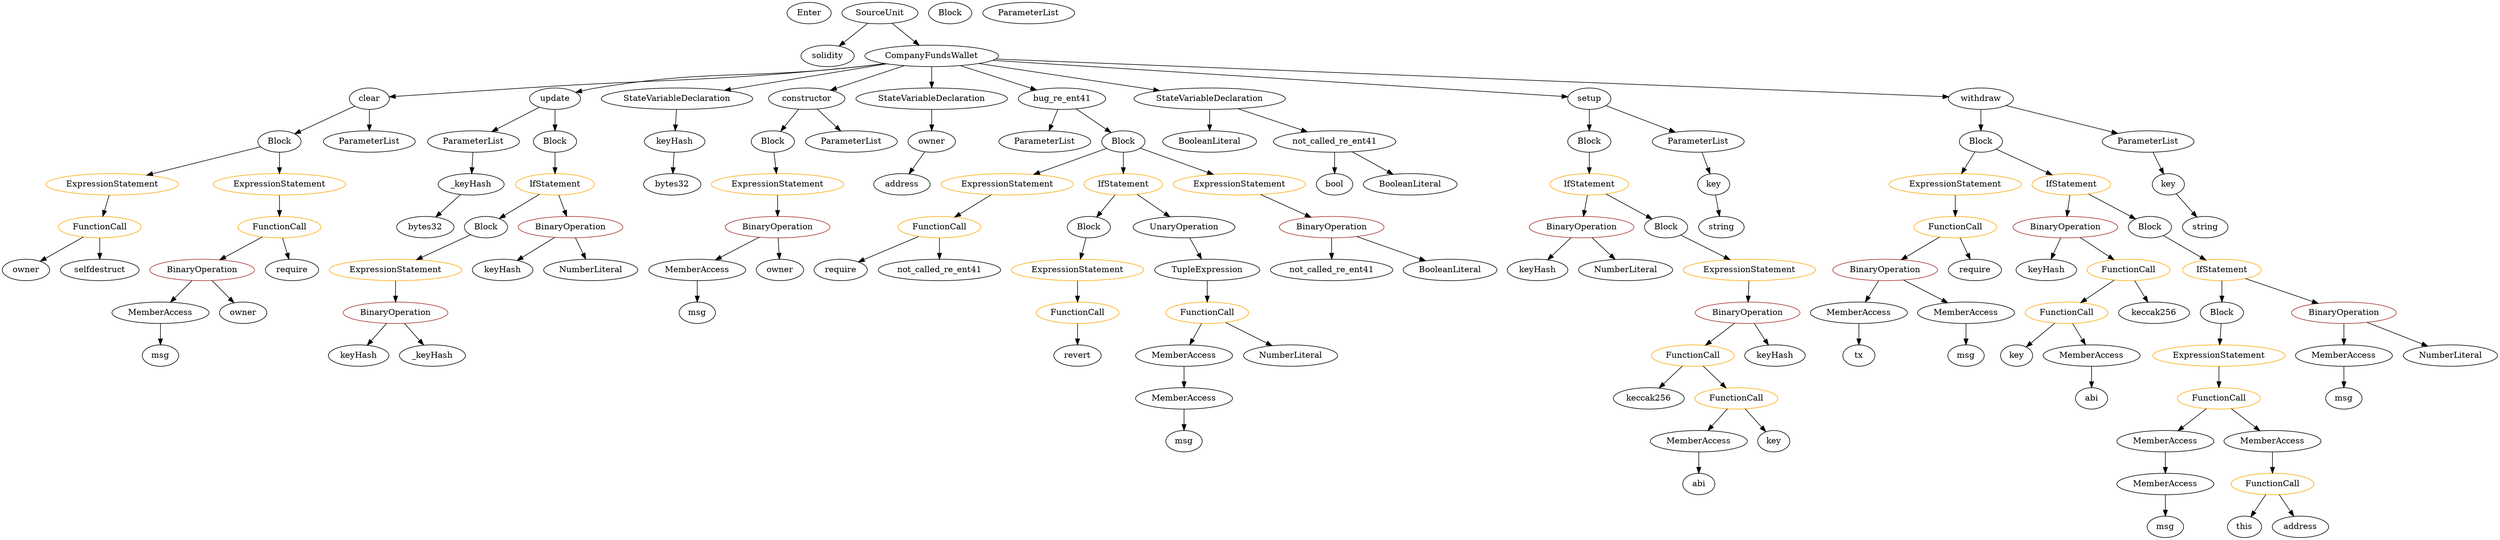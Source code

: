 strict digraph {
	graph [bb="0,0,3530.1,900"];
	node [label="\N"];
	Enter	[height=0.5,
		pos="1131.6,882",
		width=0.83628];
	ElementaryTypeName_string_1	[color=black,
		height=0.5,
		label=string,
		pos="2432.6,522",
		width=0.864];
	Identifier_keyHash_4	[color=black,
		height=0.5,
		label=keyHash,
		pos="496.6,306",
		width=1.1828];
	BinaryOperation_Unnamed_9	[color=brown,
		height=0.5,
		label=BinaryOperation,
		pos="1873.6,522",
		width=1.9867];
	Identifier_not_called_re_ent41_1	[color=black,
		height=0.5,
		label=not_called_re_ent41,
		pos="1873.6,450",
		width=2.3887];
	BinaryOperation_Unnamed_9 -> Identifier_not_called_re_ent41_1	[pos="e,1873.6,468.1 1873.6,503.7 1873.6,496.41 1873.6,487.73 1873.6,479.54"];
	BooleanLiteral_Unnamed_2	[color=black,
		height=0.5,
		label=BooleanLiteral,
		pos="2041.6,450",
		width=1.7788];
	BinaryOperation_Unnamed_9 -> BooleanLiteral_Unnamed_2	[pos="e,2006.8,465.51 1909.6,505.98 1935,495.41 1969.1,481.19 1996.3,469.86"];
	SourceUnit_Unnamed	[color=black,
		height=0.5,
		label=SourceUnit,
		pos="1232.6,882",
		width=1.46];
	PragmaDirective_solidity	[color=black,
		height=0.5,
		label=solidity,
		pos="1157.6,810",
		width=1.0442];
	SourceUnit_Unnamed -> PragmaDirective_solidity	[pos="e,1174.1,826.43 1215.2,864.76 1205.4,855.65 1193.1,844.13 1182.3,834.09"];
	ContractDefinition_CompanyFundsWallet	[color=black,
		height=0.5,
		label=CompanyFundsWallet,
		pos="1307.6,810",
		width=2.6105];
	SourceUnit_Unnamed -> ContractDefinition_CompanyFundsWallet	[pos="e,1289.3,828.12 1250,864.76 1259.2,856.18 1270.7,845.46 1281,835.86"];
	BinaryOperation_Unnamed_1	[color=brown,
		height=0.5,
		label=BinaryOperation,
		pos="2657.6,450",
		width=1.9867];
	MemberAccess_Unnamed_2	[color=black,
		height=0.5,
		label=MemberAccess,
		pos="2614.6,378",
		width=1.9174];
	BinaryOperation_Unnamed_1 -> MemberAccess_Unnamed_2	[pos="e,2625.2,396.28 2647.2,432.05 2642.4,424.26 2636.6,414.82 2631.2,406.08"];
	MemberAccess_Unnamed_1	[color=black,
		height=0.5,
		label=MemberAccess,
		pos="2770.6,378",
		width=1.9174];
	BinaryOperation_Unnamed_1 -> MemberAccess_Unnamed_1	[pos="e,2744.8,394.98 2683.5,432.94 2698.9,423.43 2718.6,411.24 2735.3,400.86"];
	FunctionDefinition_clear	[color=black,
		height=0.5,
		label=clear,
		pos="530.6,738",
		width=0.78084];
	Block_Unnamed_8	[color=black,
		height=0.5,
		label=Block,
		pos="389.6,666",
		width=0.90558];
	FunctionDefinition_clear -> Block_Unnamed_8	[pos="e,412.99,678.61 508.88,726.22 485.96,714.84 449.56,696.77 423,683.58"];
	ParameterList_Unnamed_4	[color=black,
		height=0.5,
		label=ParameterList,
		pos="530.6,666",
		width=1.7095];
	FunctionDefinition_clear -> ParameterList_Unnamed_4	[pos="e,530.6,684.1 530.6,719.7 530.6,712.41 530.6,703.73 530.6,695.54"];
	Identifier_key	[color=black,
		height=0.5,
		label=key,
		pos="2847.6,306",
		width=0.75];
	Block_Unnamed_7	[color=black,
		height=0.5,
		label=Block,
		pos="689.6,522",
		width=0.90558];
	ExpressionStatement_Unnamed_4	[color=orange,
		height=0.5,
		label=ExpressionStatement,
		pos="550.6,450",
		width=2.458];
	Block_Unnamed_7 -> ExpressionStatement_Unnamed_4	[pos="e,582.65,467.14 666.02,509.13 646.05,499.07 616.92,484.4 592.92,472.31"];
	BinaryOperation_Unnamed_7	[color=brown,
		height=0.5,
		label=BinaryOperation,
		pos="550.6,378",
		width=1.9867];
	ExpressionStatement_Unnamed_4 -> BinaryOperation_Unnamed_7	[pos="e,550.6,396.1 550.6,431.7 550.6,424.41 550.6,415.73 550.6,407.54"];
	BinaryOperation_Unnamed	[color=brown,
		height=0.5,
		label=BinaryOperation,
		pos="1094.6,522",
		width=1.9867];
	MemberAccess_Unnamed	[color=black,
		height=0.5,
		label=MemberAccess,
		pos="974.6,450",
		width=1.9174];
	BinaryOperation_Unnamed -> MemberAccess_Unnamed	[pos="e,1002,466.98 1067.1,504.94 1050.6,495.34 1029.5,483.01 1011.6,472.56"];
	Identifier_owner	[color=black,
		height=0.5,
		label=owner,
		pos="1095.6,450",
		width=0.93331];
	BinaryOperation_Unnamed -> Identifier_owner	[pos="e,1095.4,468.1 1094.8,503.7 1095,496.41 1095.1,487.73 1095.2,479.54"];
	BinaryOperation_Unnamed_2	[color=brown,
		height=0.5,
		label=BinaryOperation,
		pos="2913.6,522",
		width=1.9867];
	Identifier_keyHash	[color=black,
		height=0.5,
		label=keyHash,
		pos="2889.6,450",
		width=1.1828];
	BinaryOperation_Unnamed_2 -> Identifier_keyHash	[pos="e,2895.5,468.1 2907.7,503.7 2905.1,496.24 2902.1,487.32 2899.2,478.97"];
	FunctionCall_Unnamed_1	[color=orange,
		height=0.5,
		label=FunctionCall,
		pos="3008.6,450",
		width=1.6125];
	BinaryOperation_Unnamed_2 -> FunctionCall_Unnamed_1	[pos="e,2986.7,467.15 2935.6,504.76 2948.1,495.58 2963.9,483.94 2977.6,473.84"];
	VariableDeclaration_owner	[color=black,
		height=0.5,
		label=owner,
		pos="1307.6,666",
		width=0.93331];
	ElementaryTypeName_address	[color=black,
		height=0.5,
		label=address,
		pos="1268.6,594",
		width=1.0996];
	VariableDeclaration_owner -> ElementaryTypeName_address	[pos="e,1278,611.96 1298.4,648.41 1294,640.51 1288.6,630.85 1283.6,621.94"];
	FunctionDefinition_update	[color=black,
		height=0.5,
		label=update,
		pos="791.6,738",
		width=0.98875];
	ParameterList_Unnamed_3	[color=black,
		height=0.5,
		label=ParameterList,
		pos="676.6,666",
		width=1.7095];
	FunctionDefinition_update -> ParameterList_Unnamed_3	[pos="e,702.32,682.65 769.43,723.5 753.16,713.6 730.74,699.95 712,688.55"];
	Block_Unnamed_6	[color=black,
		height=0.5,
		label=Block,
		pos="791.6,666",
		width=0.90558];
	FunctionDefinition_update -> Block_Unnamed_6	[pos="e,791.6,684.1 791.6,719.7 791.6,712.41 791.6,703.73 791.6,695.54"];
	Identifier_this	[color=black,
		height=0.5,
		label=this,
		pos="3175.6,18",
		width=0.75];
	ExpressionStatement_Unnamed_7	[color=orange,
		height=0.5,
		label=ExpressionStatement,
		pos="1414.6,594",
		width=2.458];
	FunctionCall_Unnamed_9	[color=orange,
		height=0.5,
		label=FunctionCall,
		pos="1323.6,522",
		width=1.6125];
	ExpressionStatement_Unnamed_7 -> FunctionCall_Unnamed_9	[pos="e,1344.7,539.23 1393,576.41 1381.3,567.37 1366.5,556.03 1353.7,546.13"];
	ExpressionStatement_Unnamed_8	[color=orange,
		height=0.5,
		label=ExpressionStatement,
		pos="1515.6,450",
		width=2.458];
	FunctionCall_Unnamed_11	[color=orange,
		height=0.5,
		label=FunctionCall,
		pos="1515.6,378",
		width=1.6125];
	ExpressionStatement_Unnamed_8 -> FunctionCall_Unnamed_11	[pos="e,1515.6,396.1 1515.6,431.7 1515.6,424.41 1515.6,415.73 1515.6,407.54"];
	MemberAccess_Unnamed_5	[color=black,
		height=0.5,
		label=MemberAccess,
		pos="3061.6,162",
		width=1.9174];
	MemberAccess_Unnamed_6	[color=black,
		height=0.5,
		label=MemberAccess,
		pos="3061.6,90",
		width=1.9174];
	MemberAccess_Unnamed_5 -> MemberAccess_Unnamed_6	[pos="e,3061.6,108.1 3061.6,143.7 3061.6,136.41 3061.6,127.73 3061.6,119.54"];
	Identifier_msg_2	[color=black,
		height=0.5,
		label=msg,
		pos="3315.6,234",
		width=0.75];
	Identifier_revert	[color=black,
		height=0.5,
		label=revert,
		pos="1515.6,306",
		width=0.87786];
	FunctionCall_Unnamed_11 -> Identifier_revert	[pos="e,1515.6,324.1 1515.6,359.7 1515.6,352.41 1515.6,343.73 1515.6,335.54"];
	ExpressionStatement_Unnamed_1	[color=orange,
		height=0.5,
		label=ExpressionStatement,
		pos="2759.6,594",
		width=2.458];
	FunctionCall_Unnamed	[color=orange,
		height=0.5,
		label=FunctionCall,
		pos="2759.6,522",
		width=1.6125];
	ExpressionStatement_Unnamed_1 -> FunctionCall_Unnamed	[pos="e,2759.6,540.1 2759.6,575.7 2759.6,568.41 2759.6,559.73 2759.6,551.54"];
	Identifier_msg_1	[color=black,
		height=0.5,
		label=msg,
		pos="2770.6,306",
		width=0.75];
	StateVariableDeclaration_Unnamed	[color=black,
		height=0.5,
		label=StateVariableDeclaration,
		pos="957.6,738",
		width=2.8184];
	VariableDeclaration_keyHash	[color=black,
		height=0.5,
		label=keyHash,
		pos="951.6,666",
		width=1.1828];
	StateVariableDeclaration_Unnamed -> VariableDeclaration_keyHash	[pos="e,953.07,684.1 956.12,719.7 955.49,712.41 954.75,703.73 954.04,695.54"];
	IfStatement_Unnamed_3	[color=orange,
		height=0.5,
		label=IfStatement,
		pos="791.6,594",
		width=1.4739];
	IfStatement_Unnamed_3 -> Block_Unnamed_7	[pos="e,709.32,536.53 768.71,577.29 753.92,567.14 734.55,553.85 718.68,542.96"];
	BinaryOperation_Unnamed_6	[color=brown,
		height=0.5,
		label=BinaryOperation,
		pos="811.6,522",
		width=1.9867];
	IfStatement_Unnamed_3 -> BinaryOperation_Unnamed_6	[pos="e,806.71,540.1 796.54,575.7 798.67,568.24 801.22,559.32 803.61,550.97"];
	Identifier_msg_5	[color=black,
		height=0.5,
		label=msg,
		pos="1665.6,162",
		width=0.75];
	Identifier_require_2	[color=black,
		height=0.5,
		label=require,
		pos="1183.6,450",
		width=1.0026];
	FunctionCall_Unnamed_9 -> Identifier_require_2	[pos="e,1208.6,463.48 1293.9,506.15 1271.9,495.16 1241.9,480.13 1218.7,468.54"];
	Identifier_not_called_re_ent41	[color=black,
		height=0.5,
		label=not_called_re_ent41,
		pos="1323.6,450",
		width=2.3887];
	FunctionCall_Unnamed_9 -> Identifier_not_called_re_ent41	[pos="e,1323.6,468.1 1323.6,503.7 1323.6,496.41 1323.6,487.73 1323.6,479.54"];
	Identifier_msg	[color=black,
		height=0.5,
		label=msg,
		pos="974.6,378",
		width=0.75];
	MemberAccess_Unnamed -> Identifier_msg	[pos="e,974.6,396.1 974.6,431.7 974.6,424.41 974.6,415.73 974.6,407.54"];
	Parameter__keyHash	[color=black,
		height=0.5,
		label=_keyHash,
		pos="626.6,594",
		width=1.3214];
	ParameterList_Unnamed_3 -> Parameter__keyHash	[pos="e,638.59,611.79 664.5,648.05 658.72,639.97 651.69,630.12 645.25,621.11"];
	BinaryOperation_Unnamed_7 -> Identifier_keyHash_4	[pos="e,509.18,323.31 537.53,360.05 531.07,351.68 523.14,341.4 515.99,332.13"];
	Identifier__keyHash	[color=black,
		height=0.5,
		label=_keyHash,
		pos="604.6,306",
		width=1.3214];
	BinaryOperation_Unnamed_7 -> Identifier__keyHash	[pos="e,591.65,323.79 563.67,360.05 569.97,351.89 577.67,341.91 584.68,332.82"];
	Block_Unnamed_4	[color=black,
		height=0.5,
		label=Block,
		pos="2274.6,666",
		width=0.90558];
	IfStatement_Unnamed_2	[color=orange,
		height=0.5,
		label=IfStatement,
		pos="2274.6,594",
		width=1.4739];
	Block_Unnamed_4 -> IfStatement_Unnamed_2	[pos="e,2274.6,612.1 2274.6,647.7 2274.6,640.41 2274.6,631.73 2274.6,623.54"];
	Identifier_tx	[color=black,
		height=0.5,
		label=tx,
		pos="2614.6,306",
		width=0.75];
	FunctionCall_Unnamed_8	[color=orange,
		height=0.5,
		label=FunctionCall,
		pos="138.6,522",
		width=1.6125];
	Identifier_owner_2	[color=black,
		height=0.5,
		label=owner,
		pos="33.599,450",
		width=0.93331];
	FunctionCall_Unnamed_8 -> Identifier_owner_2	[pos="e,54.142,464.7 114.77,505.12 99.641,495.03 79.924,481.88 63.711,471.07"];
	Identifier_selfdestruct	[color=black,
		height=0.5,
		label=selfdestruct,
		pos="138.6,450",
		width=1.4877];
	FunctionCall_Unnamed_8 -> Identifier_selfdestruct	[pos="e,138.6,468.1 138.6,503.7 138.6,496.41 138.6,487.73 138.6,479.54"];
	FunctionDefinition_constructor	[color=black,
		height=0.5,
		label=constructor,
		pos="1134.6,738",
		width=1.4877];
	Block_Unnamed	[color=black,
		height=0.5,
		label=Block,
		pos="1082.6,666",
		width=0.90558];
	FunctionDefinition_constructor -> Block_Unnamed	[pos="e,1094.4,682.83 1122,720.05 1115.8,711.65 1108.1,701.32 1101.2,692.02"];
	ParameterList_Unnamed	[color=black,
		height=0.5,
		label=ParameterList,
		pos="1194.6,666",
		width=1.7095];
	FunctionDefinition_constructor -> ParameterList_Unnamed	[pos="e,1180.1,683.96 1148.8,720.41 1156,712.08 1164.8,701.8 1172.8,692.49"];
	ElementaryTypeName_bytes32	[color=black,
		height=0.5,
		label=bytes32,
		pos="948.6,594",
		width=1.0996];
	VariableDeclaration_keyHash -> ElementaryTypeName_bytes32	[pos="e,949.33,612.1 950.86,647.7 950.55,640.41 950.17,631.73 949.82,623.54"];
	ExpressionStatement_Unnamed	[color=orange,
		height=0.5,
		label=ExpressionStatement,
		pos="1094.6,594",
		width=2.458];
	Block_Unnamed -> ExpressionStatement_Unnamed	[pos="e,1091.7,612.1 1085.6,647.7 1086.8,640.32 1088.3,631.52 1089.8,623.25"];
	ElementaryTypeName_bytes32_1	[color=black,
		height=0.5,
		label=bytes32,
		pos="599.6,522",
		width=1.0996];
	Parameter__keyHash -> ElementaryTypeName_bytes32_1	[pos="e,606.2,540.1 619.92,575.7 617.01,568.15 613.53,559.12 610.28,550.68"];
	Identifier_msg_3	[color=black,
		height=0.5,
		label=msg,
		pos="3061.6,18",
		width=0.75];
	MemberAccess_Unnamed_6 -> Identifier_msg_3	[pos="e,3061.6,36.104 3061.6,71.697 3061.6,64.407 3061.6,55.726 3061.6,47.536"];
	Parameter_key_1	[color=black,
		height=0.5,
		label=key,
		pos="2409.6,594",
		width=0.75];
	Parameter_key_1 -> ElementaryTypeName_string_1	[pos="e,2427.1,539.79 2415.2,576.05 2417.7,568.4 2420.7,559.16 2423.5,550.56"];
	ExpressionStatement_Unnamed_6	[color=orange,
		height=0.5,
		label=ExpressionStatement,
		pos="157.6,594",
		width=2.458];
	ExpressionStatement_Unnamed_6 -> FunctionCall_Unnamed_8	[pos="e,143.24,540.1 152.9,575.7 150.88,568.24 148.46,559.32 146.19,550.97"];
	Identifier_keyHash_1	[color=black,
		height=0.5,
		label=keyHash,
		pos="2166.6,450",
		width=1.1828];
	Block_Unnamed_8 -> ExpressionStatement_Unnamed_6	[pos="e,205.44,609.43 361.61,656.56 325.8,645.75 262.83,626.75 216.29,612.71"];
	ExpressionStatement_Unnamed_5	[color=orange,
		height=0.5,
		label=ExpressionStatement,
		pos="389.6,594",
		width=2.458];
	Block_Unnamed_8 -> ExpressionStatement_Unnamed_5	[pos="e,389.6,612.1 389.6,647.7 389.6,640.41 389.6,631.73 389.6,623.54"];
	FunctionCall_Unnamed_2	[color=orange,
		height=0.5,
		label=FunctionCall,
		pos="2915.6,378",
		width=1.6125];
	FunctionCall_Unnamed_2 -> Identifier_key	[pos="e,2861.8,321.57 2899.5,360.41 2890.5,351.19 2879.2,339.58 2869.5,329.54"];
	MemberAccess_Unnamed_3	[color=black,
		height=0.5,
		label=MemberAccess,
		pos="2961.6,306",
		width=1.9174];
	FunctionCall_Unnamed_2 -> MemberAccess_Unnamed_3	[pos="e,2950.6,323.79 2926.7,360.05 2932,352.06 2938.4,342.33 2944.3,333.4"];
	Block_Unnamed_2	[color=black,
		height=0.5,
		label=Block,
		pos="3035.6,522",
		width=0.90558];
	IfStatement_Unnamed_1	[color=orange,
		height=0.5,
		label=IfStatement,
		pos="3142.6,450",
		width=1.4739];
	Block_Unnamed_2 -> IfStatement_Unnamed_1	[pos="e,3118.9,466.48 3056,507.67 3071.1,497.76 3092.1,484.04 3109.6,472.57"];
	MemberAccess_Unnamed_11	[color=black,
		height=0.5,
		label=MemberAccess,
		pos="1665.6,234",
		width=1.9174];
	MemberAccess_Unnamed_11 -> Identifier_msg_5	[pos="e,1665.6,180.1 1665.6,215.7 1665.6,208.41 1665.6,199.73 1665.6,191.54"];
	MemberAccess_Unnamed_4	[color=black,
		height=0.5,
		label=MemberAccess,
		pos="3315.6,306",
		width=1.9174];
	MemberAccess_Unnamed_4 -> Identifier_msg_2	[pos="e,3315.6,252.1 3315.6,287.7 3315.6,280.41 3315.6,271.73 3315.6,263.54"];
	Block_Unnamed_6 -> IfStatement_Unnamed_3	[pos="e,791.6,612.1 791.6,647.7 791.6,640.41 791.6,631.73 791.6,623.54"];
	ExpressionStatement_Unnamed_2	[color=orange,
		height=0.5,
		label=ExpressionStatement,
		pos="3139.6,306",
		width=2.458];
	FunctionCall_Unnamed_3	[color=orange,
		height=0.5,
		label=FunctionCall,
		pos="3139.6,234",
		width=1.6125];
	ExpressionStatement_Unnamed_2 -> FunctionCall_Unnamed_3	[pos="e,3139.6,252.1 3139.6,287.7 3139.6,280.41 3139.6,271.73 3139.6,263.54"];
	MemberAccess_Unnamed_9	[color=black,
		height=0.5,
		label=MemberAccess,
		pos="221.6,378",
		width=1.9174];
	Identifier_msg_4	[color=black,
		height=0.5,
		label=msg,
		pos="221.6,306",
		width=0.75];
	MemberAccess_Unnamed_9 -> Identifier_msg_4	[pos="e,221.6,324.1 221.6,359.7 221.6,352.41 221.6,343.73 221.6,335.54"];
	Block_Unnamed_11	[color=black,
		height=0.5,
		label=Block,
		pos="1335.6,882",
		width=0.90558];
	BinaryOperation_Unnamed_5	[color=brown,
		height=0.5,
		label=BinaryOperation,
		pos="2455.6,378",
		width=1.9867];
	FunctionCall_Unnamed_5	[color=orange,
		height=0.5,
		label=FunctionCall,
		pos="2372.6,306",
		width=1.6125];
	BinaryOperation_Unnamed_5 -> FunctionCall_Unnamed_5	[pos="e,2391.8,323.23 2435.9,360.41 2425.3,351.45 2412,340.25 2400.4,330.42"];
	Identifier_keyHash_2	[color=black,
		height=0.5,
		label=keyHash,
		pos="2491.6,306",
		width=1.1828];
	BinaryOperation_Unnamed_5 -> Identifier_keyHash_2	[pos="e,2482.8,324.1 2464.5,359.7 2468.5,351.98 2473.2,342.71 2477.7,334.11"];
	Block_Unnamed_10	[color=black,
		height=0.5,
		label=Block,
		pos="1530.6,522",
		width=0.90558];
	Block_Unnamed_10 -> ExpressionStatement_Unnamed_8	[pos="e,1519.3,468.1 1526.9,503.7 1525.3,496.32 1523.4,487.52 1521.7,479.25"];
	Identifier_abi	[color=black,
		height=0.5,
		label=abi,
		pos="2961.6,234",
		width=0.75];
	MemberAccess_Unnamed_3 -> Identifier_abi	[pos="e,2961.6,252.1 2961.6,287.7 2961.6,280.41 2961.6,271.73 2961.6,263.54"];
	UnaryOperation_Unnamed	[color=black,
		height=0.5,
		label=UnaryOperation,
		pos="1680.6,522",
		width=1.9452];
	TupleExpression_Unnamed	[color=black,
		height=0.5,
		label=TupleExpression,
		pos="1695.6,450",
		width=2.0422];
	UnaryOperation_Unnamed -> TupleExpression_Unnamed	[pos="e,1691.9,468.1 1684.3,503.7 1685.9,496.32 1687.8,487.52 1689.5,479.25"];
	ParameterList_Unnamed_6	[color=black,
		height=0.5,
		label=ParameterList,
		pos="1447.6,882",
		width=1.7095];
	NumberLiteral_Unnamed	[color=black,
		height=0.5,
		label=NumberLiteral,
		pos="3466.6,306",
		width=1.765];
	BinaryOperation_Unnamed_4	[color=brown,
		height=0.5,
		label=BinaryOperation,
		pos="2228.6,522",
		width=1.9867];
	BinaryOperation_Unnamed_4 -> Identifier_keyHash_1	[pos="e,2181,467.31 2213.6,504.05 2206.1,495.59 2196.9,485.19 2188.6,475.84"];
	NumberLiteral_Unnamed_1	[color=black,
		height=0.5,
		label=NumberLiteral,
		pos="2290.6,450",
		width=1.765];
	BinaryOperation_Unnamed_4 -> NumberLiteral_Unnamed_1	[pos="e,2275.7,467.79 2243.6,504.05 2251,495.71 2260.1,485.49 2268.2,476.25"];
	Identifier_owner_1	[color=black,
		height=0.5,
		label=owner,
		pos="342.6,378",
		width=0.93331];
	FunctionCall_Unnamed_3 -> MemberAccess_Unnamed_5	[pos="e,3080.1,179.63 3121.5,216.76 3111.7,207.97 3099.4,196.93 3088.5,187.14"];
	MemberAccess_Unnamed_7	[color=black,
		height=0.5,
		label=MemberAccess,
		pos="3217.6,162",
		width=1.9174];
	FunctionCall_Unnamed_3 -> MemberAccess_Unnamed_7	[pos="e,3199.1,179.63 3157.7,216.76 3167.5,207.97 3179.8,196.93 3190.7,187.14"];
	FunctionCall_Unnamed_10	[color=orange,
		height=0.5,
		label=FunctionCall,
		pos="1695.6,378",
		width=1.6125];
	MemberAccess_Unnamed_10	[color=black,
		height=0.5,
		label=MemberAccess,
		pos="1665.6,306",
		width=1.9174];
	FunctionCall_Unnamed_10 -> MemberAccess_Unnamed_10	[pos="e,1672.9,324.1 1688.2,359.7 1685,352.15 1681.1,343.12 1677.5,334.68"];
	NumberLiteral_Unnamed_3	[color=black,
		height=0.5,
		label=NumberLiteral,
		pos="1816.6,306",
		width=1.765];
	FunctionCall_Unnamed_10 -> NumberLiteral_Unnamed_3	[pos="e,1789.7,322.57 1722.2,361.64 1739.1,351.86 1761.2,339.05 1779.8,328.3"];
	Identifier_abi_1	[color=black,
		height=0.5,
		label=abi,
		pos="2378.6,90",
		width=0.75];
	Identifier_keyHash_3	[color=black,
		height=0.5,
		label=keyHash,
		pos="699.6,450",
		width=1.1828];
	BinaryOperation_Unnamed_6 -> Identifier_keyHash_3	[pos="e,722.77,465.48 785.62,504.76 769.74,494.84 749.29,482.05 732.31,471.44"];
	NumberLiteral_Unnamed_2	[color=black,
		height=0.5,
		label=NumberLiteral,
		pos="823.6,450",
		width=1.765];
	BinaryOperation_Unnamed_6 -> NumberLiteral_Unnamed_2	[pos="e,820.67,468.1 814.57,503.7 815.83,496.32 817.34,487.52 818.76,479.25"];
	BooleanLiteral_Unnamed_1	[color=black,
		height=0.5,
		label=BooleanLiteral,
		pos="1695.6,666",
		width=1.7788];
	Block_Unnamed_5	[color=black,
		height=0.5,
		label=Block,
		pos="2350.6,522",
		width=0.90558];
	ExpressionStatement_Unnamed_3	[color=orange,
		height=0.5,
		label=ExpressionStatement,
		pos="2460.6,450",
		width=2.458];
	Block_Unnamed_5 -> ExpressionStatement_Unnamed_3	[pos="e,2434.6,467.57 2371.3,507.83 2386.4,498.21 2407.3,484.92 2425.1,473.61"];
	ExpressionStatement_Unnamed_3 -> BinaryOperation_Unnamed_5	[pos="e,2456.8,396.1 2459.4,431.7 2458.8,424.41 2458.2,415.73 2457.6,407.54"];
	Identifier_keccak256	[color=black,
		height=0.5,
		label=keccak256,
		pos="3041.6,378",
		width=1.3907];
	ElementaryTypeName_bool	[color=black,
		height=0.5,
		label=bool,
		pos="1868.6,594",
		width=0.76697];
	MemberAccess_Unnamed_10 -> MemberAccess_Unnamed_11	[pos="e,1665.6,252.1 1665.6,287.7 1665.6,280.41 1665.6,271.73 1665.6,263.54"];
	StateVariableDeclaration_Unnamed_1	[color=black,
		height=0.5,
		label=StateVariableDeclaration,
		pos="1307.6,738",
		width=2.8184];
	StateVariableDeclaration_Unnamed_1 -> VariableDeclaration_owner	[pos="e,1307.6,684.1 1307.6,719.7 1307.6,712.41 1307.6,703.73 1307.6,695.54"];
	ContractDefinition_CompanyFundsWallet -> FunctionDefinition_clear	[pos="e,558.56,741.2 1240.4,797.06 1228.5,795.19 1216.2,793.41 1204.6,792 1001.9,767.35 950.15,772.01 746.6,756 684.9,751.15 613.29,745.51 \
569.99,742.1"];
	ContractDefinition_CompanyFundsWallet -> FunctionDefinition_update	[pos="e,820.39,748.91 1239.8,797.19 1228.1,795.32 1216,793.52 1204.6,792 1046.5,771 1004,787.31 847.6,756 842.28,754.93 836.73,753.57 \
831.3,752.08"];
	ContractDefinition_CompanyFundsWallet -> StateVariableDeclaration_Unnamed	[pos="e,1023.2,752.12 1244.2,796.32 1185.2,784.52 1097.2,766.91 1034.2,754.33"];
	ContractDefinition_CompanyFundsWallet -> FunctionDefinition_constructor	[pos="e,1168,752.53 1268.8,793.29 1242,782.47 1206.5,768.08 1178.7,756.83"];
	ContractDefinition_CompanyFundsWallet -> StateVariableDeclaration_Unnamed_1	[pos="e,1307.6,756.1 1307.6,791.7 1307.6,784.41 1307.6,775.73 1307.6,767.54"];
	FunctionDefinition_bug_re_ent41	[color=black,
		height=0.5,
		label=bug_re_ent41,
		pos="1488.6,738",
		width=1.7095];
	ContractDefinition_CompanyFundsWallet -> FunctionDefinition_bug_re_ent41	[pos="e,1452.5,752.95 1347.8,793.46 1375.7,782.67 1413,768.25 1442.2,756.95"];
	StateVariableDeclaration_Unnamed_2	[color=black,
		height=0.5,
		label=StateVariableDeclaration,
		pos="1695.6,738",
		width=2.8184];
	ContractDefinition_CompanyFundsWallet -> StateVariableDeclaration_Unnamed_2	[pos="e,1626.2,751.52 1374.3,796.97 1441,784.93 1543.8,766.39 1615,753.54"];
	FunctionDefinition_setup	[color=black,
		height=0.5,
		label=setup,
		pos="2274.6,738",
		width=0.85014];
	ContractDefinition_CompanyFundsWallet -> FunctionDefinition_setup	[pos="e,2244.4,741.19 1394.3,802.73 1595.3,788.17 2087.5,752.54 2233.3,741.99"];
	FunctionDefinition_withdraw	[color=black,
		height=0.5,
		label=withdraw,
		pos="2822.6,738",
		width=1.2382];
	ContractDefinition_CompanyFundsWallet -> FunctionDefinition_withdraw	[pos="e,2778.3,741.05 1398.1,804.82 1680.5,791.77 2539.9,752.06 2767,741.57"];
	FunctionCall_Unnamed -> BinaryOperation_Unnamed_1	[pos="e,2681.4,467.31 2736.5,505.12 2723,495.85 2705.7,484.01 2690.8,473.76"];
	Identifier_require	[color=black,
		height=0.5,
		label=require,
		pos="2783.6,450",
		width=1.0026];
	FunctionCall_Unnamed -> Identifier_require	[pos="e,2777.7,468.1 2765.5,503.7 2768.1,496.24 2771.1,487.32 2774,478.97"];
	Block_Unnamed_3	[color=black,
		height=0.5,
		label=Block,
		pos="3142.6,378",
		width=0.90558];
	Block_Unnamed_3 -> ExpressionStatement_Unnamed_2	[pos="e,3140.3,324.1 3141.9,359.7 3141.5,352.41 3141.2,343.73 3140.8,335.54"];
	FunctionCall_Unnamed_7	[color=orange,
		height=0.5,
		label=FunctionCall,
		pos="389.6,522",
		width=1.6125];
	BinaryOperation_Unnamed_8	[color=brown,
		height=0.5,
		label=BinaryOperation,
		pos="281.6,450",
		width=1.9867];
	FunctionCall_Unnamed_7 -> BinaryOperation_Unnamed_8	[pos="e,306.5,467.14 365.36,505.29 350.84,495.88 332.14,483.76 316.09,473.36"];
	Identifier_require_1	[color=black,
		height=0.5,
		label=require,
		pos="407.6,450",
		width=1.0026];
	FunctionCall_Unnamed_7 -> Identifier_require_1	[pos="e,403.2,468.1 394.05,503.7 395.94,496.32 398.21,487.52 400.33,479.25"];
	ElementaryTypeName_string	[color=black,
		height=0.5,
		label=string,
		pos="3117.6,522",
		width=0.864];
	Block_Unnamed_1	[color=black,
		height=0.5,
		label=Block,
		pos="2822.6,666",
		width=0.90558];
	Block_Unnamed_1 -> ExpressionStatement_Unnamed_1	[pos="e,2774.9,611.96 2808.6,649.46 2801,640.95 2791.3,630.19 2782.5,620.48"];
	IfStatement_Unnamed	[color=orange,
		height=0.5,
		label=IfStatement,
		pos="2919.6,594",
		width=1.4739];
	Block_Unnamed_1 -> IfStatement_Unnamed	[pos="e,2897.8,610.76 2841.8,651.17 2855.1,641.54 2873.2,628.47 2888.6,617.37"];
	IfStatement_Unnamed_4	[color=orange,
		height=0.5,
		label=IfStatement,
		pos="1574.6,594",
		width=1.4739];
	IfStatement_Unnamed_4 -> Block_Unnamed_10	[pos="e,1540.8,539.31 1563.9,576.05 1558.8,567.94 1552.6,558.04 1546.9,549.01"];
	IfStatement_Unnamed_4 -> UnaryOperation_Unnamed	[pos="e,1656,539.22 1598.1,577.46 1612.4,568.06 1630.8,555.9 1646.6,545.46"];
	ParameterList_Unnamed_5	[color=black,
		height=0.5,
		label=ParameterList,
		pos="1462.6,666",
		width=1.7095];
	FunctionDefinition_bug_re_ent41 -> ParameterList_Unnamed_5	[pos="e,1469,684.1 1482.2,719.7 1479.4,712.15 1476,703.12 1472.9,694.68"];
	Block_Unnamed_9	[color=black,
		height=0.5,
		label=Block,
		pos="1574.6,666",
		width=0.90558];
	FunctionDefinition_bug_re_ent41 -> Block_Unnamed_9	[pos="e,1556.8,681.48 1508.5,720.76 1520.3,711.21 1535.3,699.01 1548,688.64"];
	IfStatement_Unnamed -> BinaryOperation_Unnamed_2	[pos="e,2915.1,540.1 2918.1,575.7 2917.5,568.41 2916.7,559.73 2916,551.54"];
	IfStatement_Unnamed -> Block_Unnamed_2	[pos="e,3014.4,535.81 2944.8,577.81 2962.3,567.23 2985.8,553.04 3004.5,541.75"];
	BinaryOperation_Unnamed_3	[color=brown,
		height=0.5,
		label=BinaryOperation,
		pos="3315.6,378",
		width=1.9867];
	BinaryOperation_Unnamed_3 -> MemberAccess_Unnamed_4	[pos="e,3315.6,324.1 3315.6,359.7 3315.6,352.41 3315.6,343.73 3315.6,335.54"];
	BinaryOperation_Unnamed_3 -> NumberLiteral_Unnamed	[pos="e,3434.3,321.97 3348.7,361.64 3370.9,351.37 3400.2,337.76 3424.1,326.69"];
	FunctionCall_Unnamed_4	[color=orange,
		height=0.5,
		label=FunctionCall,
		pos="3217.6,90",
		width=1.6125];
	FunctionCall_Unnamed_4 -> Identifier_this	[pos="e,3185.1,34.829 3207.4,72.055 3202.5,63.823 3196.5,53.757 3191,44.614"];
	ElementaryTypeName_address_1	[color=black,
		height=0.5,
		label=address,
		pos="3260.6,18",
		width=1.0996];
	FunctionCall_Unnamed_4 -> ElementaryTypeName_address_1	[pos="e,3250.3,35.789 3228,72.055 3232.9,64.059 3238.9,54.331 3244.4,45.4"];
	Identifier_keccak256_1	[color=black,
		height=0.5,
		label=keccak256,
		pos="2309.6,234",
		width=1.3907];
	FunctionCall_Unnamed_5 -> Identifier_keccak256_1	[pos="e,2324.4,251.47 2357.7,288.41 2350,279.87 2340.4,269.28 2331.9,259.79"];
	FunctionCall_Unnamed_6	[color=orange,
		height=0.5,
		label=FunctionCall,
		pos="2435.6,234",
		width=1.6125];
	FunctionCall_Unnamed_5 -> FunctionCall_Unnamed_6	[pos="e,2420.8,251.47 2387.5,288.41 2395.2,279.87 2404.7,269.28 2413.3,259.79"];
	StateVariableDeclaration_Unnamed_2 -> BooleanLiteral_Unnamed_1	[pos="e,1695.6,684.1 1695.6,719.7 1695.6,712.41 1695.6,703.73 1695.6,695.54"];
	VariableDeclaration_not_called_re_ent41	[color=black,
		height=0.5,
		label=not_called_re_ent41,
		pos="1868.6,666",
		width=2.3887];
	StateVariableDeclaration_Unnamed_2 -> VariableDeclaration_not_called_re_ent41	[pos="e,1830.4,682.46 1734.9,721.12 1760.1,710.9 1793.1,697.54 1820,686.65"];
	MemberAccess_Unnamed_2 -> Identifier_tx	[pos="e,2614.6,324.1 2614.6,359.7 2614.6,352.41 2614.6,343.73 2614.6,335.54"];
	ExpressionStatement_Unnamed -> BinaryOperation_Unnamed	[pos="e,1094.6,540.1 1094.6,575.7 1094.6,568.41 1094.6,559.73 1094.6,551.54"];
	FunctionCall_Unnamed_1 -> FunctionCall_Unnamed_2	[pos="e,2936.9,395.06 2987.5,433.12 2975.2,423.87 2959.5,412.07 2945.9,401.84"];
	FunctionCall_Unnamed_1 -> Identifier_keccak256	[pos="e,3033.5,396.1 3016.8,431.7 3020.4,424.07 3024.7,414.92 3028.7,406.4"];
	MemberAccess_Unnamed_8	[color=black,
		height=0.5,
		label=MemberAccess,
		pos="2378.6,162",
		width=1.9174];
	MemberAccess_Unnamed_8 -> Identifier_abi_1	[pos="e,2378.6,108.1 2378.6,143.7 2378.6,136.41 2378.6,127.73 2378.6,119.54"];
	IfStatement_Unnamed_1 -> Block_Unnamed_3	[pos="e,3142.6,396.1 3142.6,431.7 3142.6,424.41 3142.6,415.73 3142.6,407.54"];
	IfStatement_Unnamed_1 -> BinaryOperation_Unnamed_3	[pos="e,3278.9,393.86 3175.5,435.67 3201.8,425.03 3239,410 3268.4,398.09"];
	BinaryOperation_Unnamed_8 -> MemberAccess_Unnamed_9	[pos="e,235.99,395.79 267.07,432.05 259.93,423.71 251.16,413.49 243.24,404.25"];
	BinaryOperation_Unnamed_8 -> Identifier_owner_1	[pos="e,328.8,394.83 296.37,432.05 303.85,423.47 313.07,412.89 321.3,403.44"];
	FunctionDefinition_setup -> Block_Unnamed_4	[pos="e,2274.6,684.1 2274.6,719.7 2274.6,712.41 2274.6,703.73 2274.6,695.54"];
	ParameterList_Unnamed_2	[color=black,
		height=0.5,
		label=ParameterList,
		pos="2398.6,666",
		width=1.7095];
	FunctionDefinition_setup -> ParameterList_Unnamed_2	[pos="e,2371.2,682.48 2296.2,724.81 2314.1,714.71 2339.9,700.12 2361.2,688.13"];
	FunctionDefinition_withdraw -> Block_Unnamed_1	[pos="e,2822.6,684.1 2822.6,719.7 2822.6,712.41 2822.6,703.73 2822.6,695.54"];
	ParameterList_Unnamed_1	[color=black,
		height=0.5,
		label=ParameterList,
		pos="3007.6,666",
		width=1.7095];
	FunctionDefinition_withdraw -> ParameterList_Unnamed_1	[pos="e,2971.1,680.8 2854.4,724.97 2883.7,713.89 2927.5,697.32 2960.7,684.73"];
	BooleanLiteral_Unnamed	[color=black,
		height=0.5,
		label=BooleanLiteral,
		pos="1978.6,594",
		width=1.7788];
	Parameter_key	[color=black,
		height=0.5,
		label=key,
		pos="3070.6,594",
		width=0.75];
	Parameter_key -> ElementaryTypeName_string	[pos="e,3106.7,539.31 3081.3,577.12 3086.9,568.73 3093.9,558.24 3100.3,548.73"];
	Block_Unnamed_9 -> ExpressionStatement_Unnamed_7	[pos="e,1450.7,610.8 1549.6,654.06 1526,643.72 1489.9,627.94 1461,615.3"];
	Block_Unnamed_9 -> IfStatement_Unnamed_4	[pos="e,1574.6,612.1 1574.6,647.7 1574.6,640.41 1574.6,631.73 1574.6,623.54"];
	ExpressionStatement_Unnamed_9	[color=orange,
		height=0.5,
		label=ExpressionStatement,
		pos="1734.6,594",
		width=2.458];
	Block_Unnamed_9 -> ExpressionStatement_Unnamed_9	[pos="e,1698.5,610.8 1599.6,654.06 1623.2,643.72 1659.3,627.94 1688.2,615.3"];
	ParameterList_Unnamed_1 -> Parameter_key	[pos="e,3057.1,610.04 3022.5,648.41 3030.6,639.5 3040.6,628.35 3049.4,618.56"];
	ParameterList_Unnamed_2 -> Parameter_key_1	[pos="e,2406.9,612.1 2401.3,647.7 2402.5,640.32 2403.9,631.52 2405.2,623.25"];
	MemberAccess_Unnamed_7 -> FunctionCall_Unnamed_4	[pos="e,3217.6,108.1 3217.6,143.7 3217.6,136.41 3217.6,127.73 3217.6,119.54"];
	MemberAccess_Unnamed_1 -> Identifier_msg_1	[pos="e,2770.6,324.1 2770.6,359.7 2770.6,352.41 2770.6,343.73 2770.6,335.54"];
	VariableDeclaration_not_called_re_ent41 -> ElementaryTypeName_bool	[pos="e,1868.6,612.1 1868.6,647.7 1868.6,640.41 1868.6,631.73 1868.6,623.54"];
	VariableDeclaration_not_called_re_ent41 -> BooleanLiteral_Unnamed	[pos="e,1953.5,610.99 1894.7,648.41 1909.4,639.04 1928,627.2 1943.9,617.05"];
	TupleExpression_Unnamed -> FunctionCall_Unnamed_10	[pos="e,1695.6,396.1 1695.6,431.7 1695.6,424.41 1695.6,415.73 1695.6,407.54"];
	FunctionCall_Unnamed_6 -> MemberAccess_Unnamed_8	[pos="e,2392.3,179.79 2421.8,216.05 2415.1,207.8 2406.9,197.7 2399.4,188.54"];
	Identifier_key_1	[color=black,
		height=0.5,
		label=key,
		pos="2492.6,162",
		width=0.75];
	FunctionCall_Unnamed_6 -> Identifier_key_1	[pos="e,2480.1,178.36 2449.4,216.05 2456.5,207.35 2465.3,196.59 2473,187.03"];
	ExpressionStatement_Unnamed_9 -> BinaryOperation_Unnamed_9	[pos="e,1842.5,538.67 1766.8,576.76 1786.3,566.95 1811.4,554.35 1832.3,543.81"];
	ExpressionStatement_Unnamed_5 -> FunctionCall_Unnamed_7	[pos="e,389.6,540.1 389.6,575.7 389.6,568.41 389.6,559.73 389.6,551.54"];
	IfStatement_Unnamed_2 -> BinaryOperation_Unnamed_4	[pos="e,2239.6,539.79 2263.5,576.05 2258.2,568.06 2251.8,558.33 2245.9,549.4"];
	IfStatement_Unnamed_2 -> Block_Unnamed_5	[pos="e,2334.4,537.95 2292.2,576.76 2302.3,567.52 2315,555.8 2326,545.67"];
}
